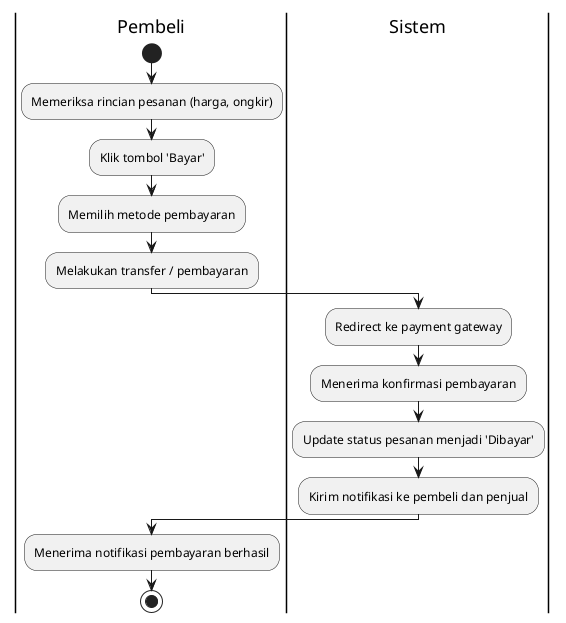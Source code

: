 @startuml
skinparam backgroundColor transparent
|Pembeli|
start
:Memeriksa rincian pesanan (harga, ongkir);
:Klik tombol 'Bayar';
:Memilih metode pembayaran;
:Melakukan transfer / pembayaran;
|Sistem|
:Redirect ke payment gateway;
:Menerima konfirmasi pembayaran;
:Update status pesanan menjadi 'Dibayar';
:Kirim notifikasi ke pembeli dan penjual;
|Pembeli|
:Menerima notifikasi pembayaran berhasil;
stop
@enduml
